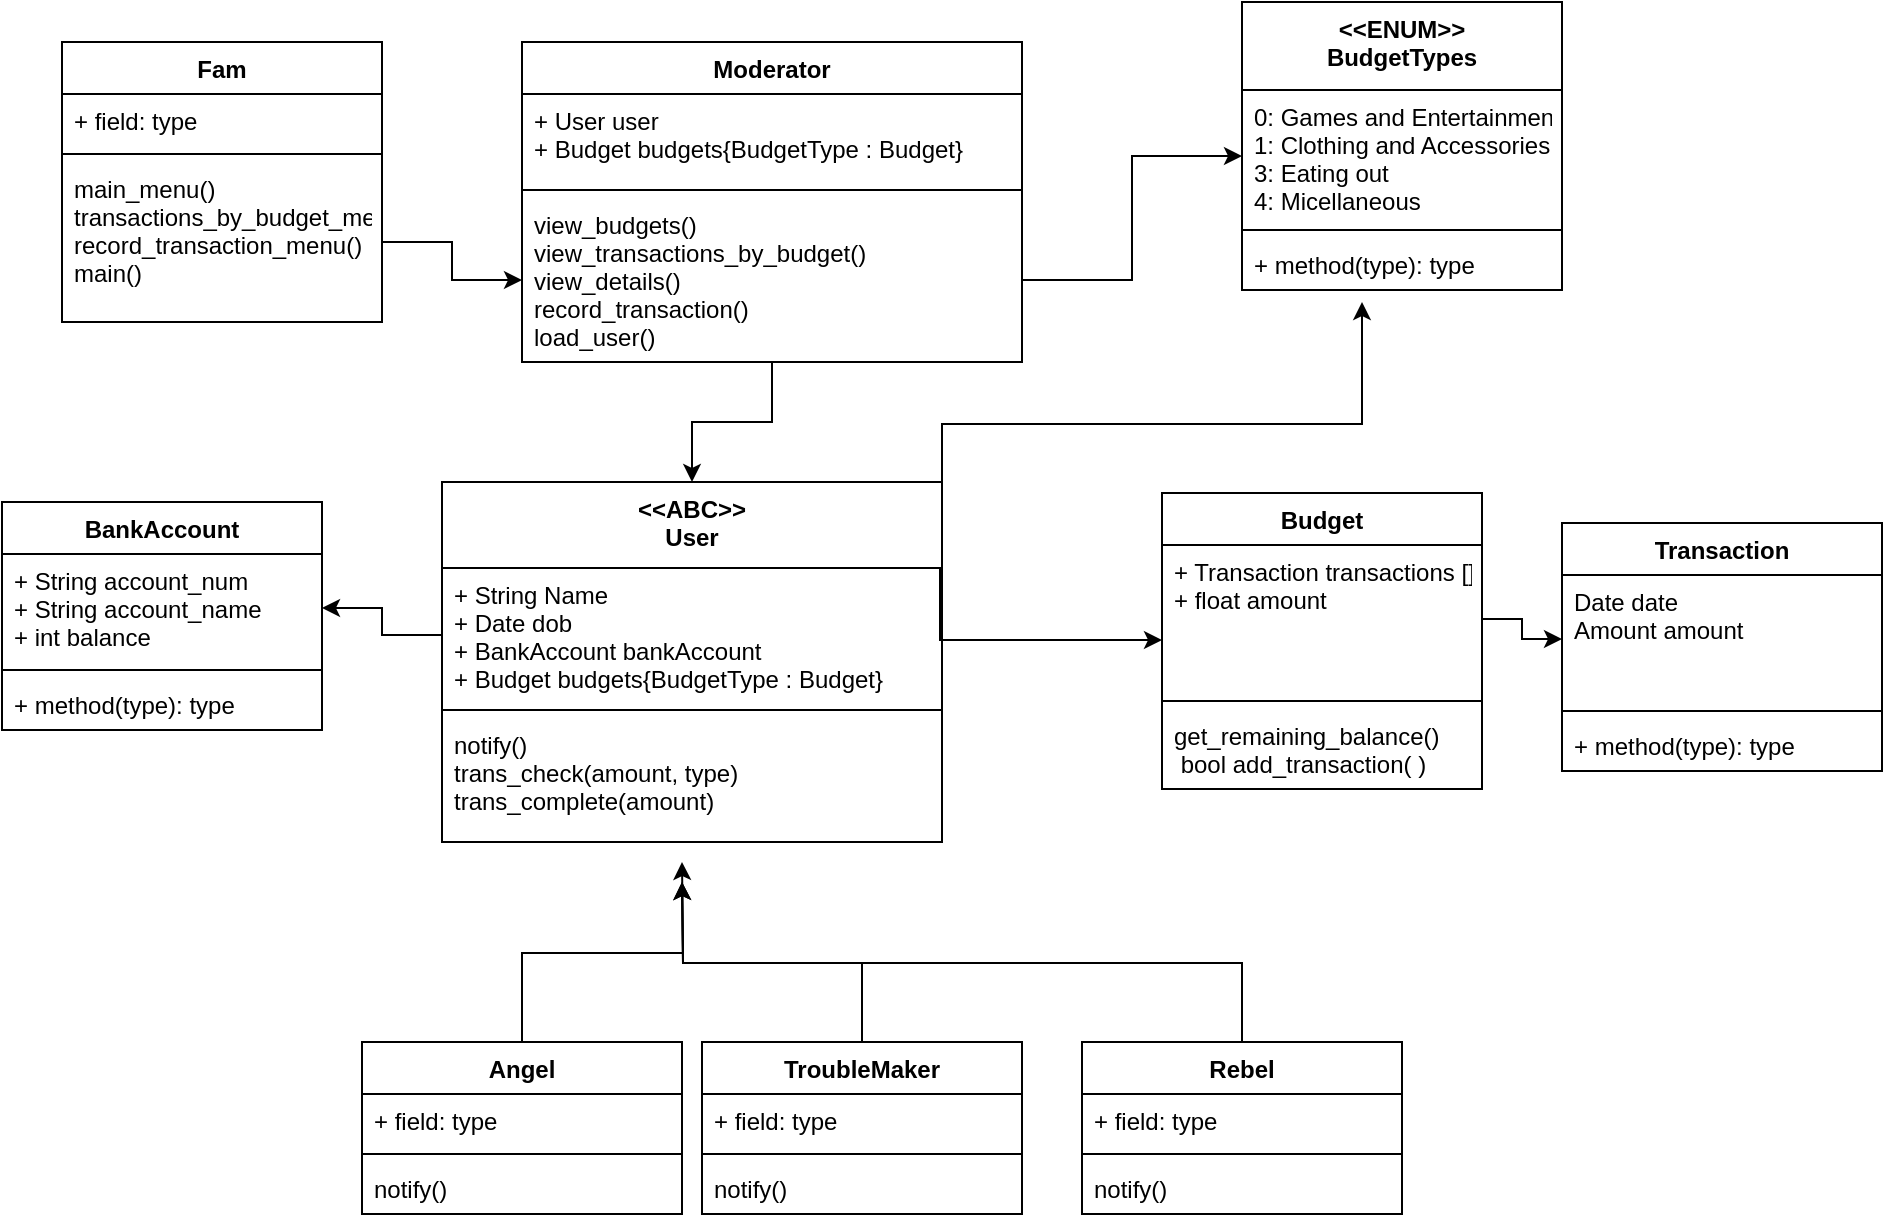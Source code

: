 <mxfile version="12.5.3" type="device"><diagram id="C5RBs43oDa-KdzZeNtuy" name="Page-1"><mxGraphModel dx="1911" dy="2355" grid="1" gridSize="10" guides="1" tooltips="1" connect="1" arrows="1" fold="1" page="1" pageScale="1" pageWidth="827" pageHeight="1169" math="0" shadow="0"><root><mxCell id="WIyWlLk6GJQsqaUBKTNV-0"/><mxCell id="WIyWlLk6GJQsqaUBKTNV-1" parent="WIyWlLk6GJQsqaUBKTNV-0"/><mxCell id="bdW23PgDb8BX2SDiu6Tc-0" value="Budget" style="swimlane;fontStyle=1;align=center;verticalAlign=top;childLayout=stackLayout;horizontal=1;startSize=26;horizontalStack=0;resizeParent=1;resizeParentMax=0;resizeLast=0;collapsible=1;marginBottom=0;" parent="WIyWlLk6GJQsqaUBKTNV-1" vertex="1"><mxGeometry x="370" y="135.5" width="160" height="148" as="geometry"/></mxCell><mxCell id="bdW23PgDb8BX2SDiu6Tc-1" value="+ Transaction transactions []&#10;+ float amount" style="text;strokeColor=none;fillColor=none;align=left;verticalAlign=top;spacingLeft=4;spacingRight=4;overflow=hidden;rotatable=0;points=[[0,0.5],[1,0.5]];portConstraint=eastwest;" parent="bdW23PgDb8BX2SDiu6Tc-0" vertex="1"><mxGeometry y="26" width="160" height="74" as="geometry"/></mxCell><mxCell id="bdW23PgDb8BX2SDiu6Tc-2" value="" style="line;strokeWidth=1;fillColor=none;align=left;verticalAlign=middle;spacingTop=-1;spacingLeft=3;spacingRight=3;rotatable=0;labelPosition=right;points=[];portConstraint=eastwest;" parent="bdW23PgDb8BX2SDiu6Tc-0" vertex="1"><mxGeometry y="100" width="160" height="8" as="geometry"/></mxCell><mxCell id="bdW23PgDb8BX2SDiu6Tc-3" value="get_remaining_balance()&#10; bool add_transaction( )" style="text;strokeColor=none;fillColor=none;align=left;verticalAlign=top;spacingLeft=4;spacingRight=4;overflow=hidden;rotatable=0;points=[[0,0.5],[1,0.5]];portConstraint=eastwest;" parent="bdW23PgDb8BX2SDiu6Tc-0" vertex="1"><mxGeometry y="108" width="160" height="40" as="geometry"/></mxCell><mxCell id="bdW23PgDb8BX2SDiu6Tc-8" value="Transaction" style="swimlane;fontStyle=1;align=center;verticalAlign=top;childLayout=stackLayout;horizontal=1;startSize=26;horizontalStack=0;resizeParent=1;resizeParentMax=0;resizeLast=0;collapsible=1;marginBottom=0;" parent="WIyWlLk6GJQsqaUBKTNV-1" vertex="1"><mxGeometry x="570" y="150.5" width="160" height="124" as="geometry"/></mxCell><mxCell id="bdW23PgDb8BX2SDiu6Tc-9" value="Date date&#10;Amount amount" style="text;strokeColor=none;fillColor=none;align=left;verticalAlign=top;spacingLeft=4;spacingRight=4;overflow=hidden;rotatable=0;points=[[0,0.5],[1,0.5]];portConstraint=eastwest;" parent="bdW23PgDb8BX2SDiu6Tc-8" vertex="1"><mxGeometry y="26" width="160" height="64" as="geometry"/></mxCell><mxCell id="bdW23PgDb8BX2SDiu6Tc-10" value="" style="line;strokeWidth=1;fillColor=none;align=left;verticalAlign=middle;spacingTop=-1;spacingLeft=3;spacingRight=3;rotatable=0;labelPosition=right;points=[];portConstraint=eastwest;" parent="bdW23PgDb8BX2SDiu6Tc-8" vertex="1"><mxGeometry y="90" width="160" height="8" as="geometry"/></mxCell><mxCell id="bdW23PgDb8BX2SDiu6Tc-11" value="+ method(type): type" style="text;strokeColor=none;fillColor=none;align=left;verticalAlign=top;spacingLeft=4;spacingRight=4;overflow=hidden;rotatable=0;points=[[0,0.5],[1,0.5]];portConstraint=eastwest;" parent="bdW23PgDb8BX2SDiu6Tc-8" vertex="1"><mxGeometry y="98" width="160" height="26" as="geometry"/></mxCell><mxCell id="bdW23PgDb8BX2SDiu6Tc-12" value="&lt;&lt;ABC&gt;&gt;&#10;User" style="swimlane;fontStyle=1;align=center;verticalAlign=top;childLayout=stackLayout;horizontal=1;startSize=43;horizontalStack=0;resizeParent=1;resizeParentMax=0;resizeLast=0;collapsible=1;marginBottom=0;" parent="WIyWlLk6GJQsqaUBKTNV-1" vertex="1"><mxGeometry x="10" y="130" width="250" height="180" as="geometry"/></mxCell><mxCell id="bdW23PgDb8BX2SDiu6Tc-13" value="+ String Name&#10;+ Date dob&#10;+ BankAccount bankAccount&#10;+ Budget budgets{BudgetType : Budget}" style="text;strokeColor=none;fillColor=none;align=left;verticalAlign=top;spacingLeft=4;spacingRight=4;overflow=hidden;rotatable=0;points=[[0,0.5],[1,0.5]];portConstraint=eastwest;" parent="bdW23PgDb8BX2SDiu6Tc-12" vertex="1"><mxGeometry y="43" width="250" height="67" as="geometry"/></mxCell><mxCell id="bdW23PgDb8BX2SDiu6Tc-14" value="" style="line;strokeWidth=1;fillColor=none;align=left;verticalAlign=middle;spacingTop=-1;spacingLeft=3;spacingRight=3;rotatable=0;labelPosition=right;points=[];portConstraint=eastwest;" parent="bdW23PgDb8BX2SDiu6Tc-12" vertex="1"><mxGeometry y="110" width="250" height="8" as="geometry"/></mxCell><mxCell id="bdW23PgDb8BX2SDiu6Tc-15" value="notify()&#10;trans_check(amount, type)&#10;trans_complete(amount)" style="text;strokeColor=none;fillColor=none;align=left;verticalAlign=top;spacingLeft=4;spacingRight=4;overflow=hidden;rotatable=0;points=[[0,0.5],[1,0.5]];portConstraint=eastwest;" parent="bdW23PgDb8BX2SDiu6Tc-12" vertex="1"><mxGeometry y="118" width="250" height="62" as="geometry"/></mxCell><mxCell id="rH2ORljAj0GJbyeZtTNq-0" style="edgeStyle=orthogonalEdgeStyle;rounded=0;orthogonalLoop=1;jettySize=auto;html=1;entryX=0.5;entryY=0;entryDx=0;entryDy=0;" parent="WIyWlLk6GJQsqaUBKTNV-1" source="bdW23PgDb8BX2SDiu6Tc-23" target="bdW23PgDb8BX2SDiu6Tc-12" edge="1"><mxGeometry relative="1" as="geometry"/></mxCell><mxCell id="hhc6vTRK89jWSYA3GCBl-0" style="edgeStyle=orthogonalEdgeStyle;rounded=0;orthogonalLoop=1;jettySize=auto;html=1;exitX=0.996;exitY=0.007;exitDx=0;exitDy=0;exitPerimeter=0;" parent="WIyWlLk6GJQsqaUBKTNV-1" source="bdW23PgDb8BX2SDiu6Tc-13" target="bdW23PgDb8BX2SDiu6Tc-0" edge="1"><mxGeometry relative="1" as="geometry"><Array as="points"><mxPoint x="259" y="209"/></Array></mxGeometry></mxCell><mxCell id="bdW23PgDb8BX2SDiu6Tc-23" value="Moderator" style="swimlane;fontStyle=1;align=center;verticalAlign=top;childLayout=stackLayout;horizontal=1;startSize=26;horizontalStack=0;resizeParent=1;resizeParentMax=0;resizeLast=0;collapsible=1;marginBottom=0;" parent="WIyWlLk6GJQsqaUBKTNV-1" vertex="1"><mxGeometry x="50" y="-90" width="250" height="160" as="geometry"/></mxCell><mxCell id="bdW23PgDb8BX2SDiu6Tc-24" value="+ User user&#10;+ Budget budgets{BudgetType : Budget}" style="text;strokeColor=none;fillColor=none;align=left;verticalAlign=top;spacingLeft=4;spacingRight=4;overflow=hidden;rotatable=0;points=[[0,0.5],[1,0.5]];portConstraint=eastwest;" parent="bdW23PgDb8BX2SDiu6Tc-23" vertex="1"><mxGeometry y="26" width="250" height="44" as="geometry"/></mxCell><mxCell id="bdW23PgDb8BX2SDiu6Tc-25" value="" style="line;strokeWidth=1;fillColor=none;align=left;verticalAlign=middle;spacingTop=-1;spacingLeft=3;spacingRight=3;rotatable=0;labelPosition=right;points=[];portConstraint=eastwest;" parent="bdW23PgDb8BX2SDiu6Tc-23" vertex="1"><mxGeometry y="70" width="250" height="8" as="geometry"/></mxCell><mxCell id="bdW23PgDb8BX2SDiu6Tc-26" value="view_budgets()&#10;view_transactions_by_budget()&#10;view_details()&#10;record_transaction()&#10;load_user()&#10;" style="text;strokeColor=none;fillColor=none;align=left;verticalAlign=top;spacingLeft=4;spacingRight=4;overflow=hidden;rotatable=0;points=[[0,0.5],[1,0.5]];portConstraint=eastwest;" parent="bdW23PgDb8BX2SDiu6Tc-23" vertex="1"><mxGeometry y="78" width="250" height="82" as="geometry"/></mxCell><mxCell id="bdW23PgDb8BX2SDiu6Tc-48" style="edgeStyle=orthogonalEdgeStyle;rounded=0;orthogonalLoop=1;jettySize=auto;html=1;exitX=0.5;exitY=0;exitDx=0;exitDy=0;" parent="WIyWlLk6GJQsqaUBKTNV-1" source="bdW23PgDb8BX2SDiu6Tc-35" edge="1"><mxGeometry relative="1" as="geometry"><mxPoint x="130" y="330" as="targetPoint"/></mxGeometry></mxCell><mxCell id="bdW23PgDb8BX2SDiu6Tc-35" value="TroubleMaker" style="swimlane;fontStyle=1;align=center;verticalAlign=top;childLayout=stackLayout;horizontal=1;startSize=26;horizontalStack=0;resizeParent=1;resizeParentMax=0;resizeLast=0;collapsible=1;marginBottom=0;" parent="WIyWlLk6GJQsqaUBKTNV-1" vertex="1"><mxGeometry x="140" y="410" width="160" height="86" as="geometry"/></mxCell><mxCell id="bdW23PgDb8BX2SDiu6Tc-36" value="+ field: type" style="text;strokeColor=none;fillColor=none;align=left;verticalAlign=top;spacingLeft=4;spacingRight=4;overflow=hidden;rotatable=0;points=[[0,0.5],[1,0.5]];portConstraint=eastwest;" parent="bdW23PgDb8BX2SDiu6Tc-35" vertex="1"><mxGeometry y="26" width="160" height="26" as="geometry"/></mxCell><mxCell id="bdW23PgDb8BX2SDiu6Tc-37" value="" style="line;strokeWidth=1;fillColor=none;align=left;verticalAlign=middle;spacingTop=-1;spacingLeft=3;spacingRight=3;rotatable=0;labelPosition=right;points=[];portConstraint=eastwest;" parent="bdW23PgDb8BX2SDiu6Tc-35" vertex="1"><mxGeometry y="52" width="160" height="8" as="geometry"/></mxCell><mxCell id="bdW23PgDb8BX2SDiu6Tc-38" value="notify()" style="text;strokeColor=none;fillColor=none;align=left;verticalAlign=top;spacingLeft=4;spacingRight=4;overflow=hidden;rotatable=0;points=[[0,0.5],[1,0.5]];portConstraint=eastwest;" parent="bdW23PgDb8BX2SDiu6Tc-35" vertex="1"><mxGeometry y="60" width="160" height="26" as="geometry"/></mxCell><mxCell id="bdW23PgDb8BX2SDiu6Tc-50" style="edgeStyle=orthogonalEdgeStyle;rounded=0;orthogonalLoop=1;jettySize=auto;html=1;exitX=0.5;exitY=0;exitDx=0;exitDy=0;" parent="WIyWlLk6GJQsqaUBKTNV-1" source="bdW23PgDb8BX2SDiu6Tc-39" edge="1"><mxGeometry relative="1" as="geometry"><mxPoint x="130" y="330" as="targetPoint"/></mxGeometry></mxCell><mxCell id="bdW23PgDb8BX2SDiu6Tc-39" value="Rebel" style="swimlane;fontStyle=1;align=center;verticalAlign=top;childLayout=stackLayout;horizontal=1;startSize=26;horizontalStack=0;resizeParent=1;resizeParentMax=0;resizeLast=0;collapsible=1;marginBottom=0;" parent="WIyWlLk6GJQsqaUBKTNV-1" vertex="1"><mxGeometry x="330" y="410" width="160" height="86" as="geometry"/></mxCell><mxCell id="bdW23PgDb8BX2SDiu6Tc-40" value="+ field: type" style="text;strokeColor=none;fillColor=none;align=left;verticalAlign=top;spacingLeft=4;spacingRight=4;overflow=hidden;rotatable=0;points=[[0,0.5],[1,0.5]];portConstraint=eastwest;" parent="bdW23PgDb8BX2SDiu6Tc-39" vertex="1"><mxGeometry y="26" width="160" height="26" as="geometry"/></mxCell><mxCell id="bdW23PgDb8BX2SDiu6Tc-41" value="" style="line;strokeWidth=1;fillColor=none;align=left;verticalAlign=middle;spacingTop=-1;spacingLeft=3;spacingRight=3;rotatable=0;labelPosition=right;points=[];portConstraint=eastwest;" parent="bdW23PgDb8BX2SDiu6Tc-39" vertex="1"><mxGeometry y="52" width="160" height="8" as="geometry"/></mxCell><mxCell id="bdW23PgDb8BX2SDiu6Tc-42" value="notify()" style="text;strokeColor=none;fillColor=none;align=left;verticalAlign=top;spacingLeft=4;spacingRight=4;overflow=hidden;rotatable=0;points=[[0,0.5],[1,0.5]];portConstraint=eastwest;" parent="bdW23PgDb8BX2SDiu6Tc-39" vertex="1"><mxGeometry y="60" width="160" height="26" as="geometry"/></mxCell><mxCell id="bdW23PgDb8BX2SDiu6Tc-51" style="edgeStyle=orthogonalEdgeStyle;rounded=0;orthogonalLoop=1;jettySize=auto;html=1;exitX=0.5;exitY=0;exitDx=0;exitDy=0;" parent="WIyWlLk6GJQsqaUBKTNV-1" source="bdW23PgDb8BX2SDiu6Tc-43" edge="1"><mxGeometry relative="1" as="geometry"><mxPoint x="130" y="320" as="targetPoint"/></mxGeometry></mxCell><mxCell id="bdW23PgDb8BX2SDiu6Tc-43" value="Angel" style="swimlane;fontStyle=1;align=center;verticalAlign=top;childLayout=stackLayout;horizontal=1;startSize=26;horizontalStack=0;resizeParent=1;resizeParentMax=0;resizeLast=0;collapsible=1;marginBottom=0;" parent="WIyWlLk6GJQsqaUBKTNV-1" vertex="1"><mxGeometry x="-30" y="410" width="160" height="86" as="geometry"/></mxCell><mxCell id="bdW23PgDb8BX2SDiu6Tc-44" value="+ field: type" style="text;strokeColor=none;fillColor=none;align=left;verticalAlign=top;spacingLeft=4;spacingRight=4;overflow=hidden;rotatable=0;points=[[0,0.5],[1,0.5]];portConstraint=eastwest;" parent="bdW23PgDb8BX2SDiu6Tc-43" vertex="1"><mxGeometry y="26" width="160" height="26" as="geometry"/></mxCell><mxCell id="bdW23PgDb8BX2SDiu6Tc-45" value="" style="line;strokeWidth=1;fillColor=none;align=left;verticalAlign=middle;spacingTop=-1;spacingLeft=3;spacingRight=3;rotatable=0;labelPosition=right;points=[];portConstraint=eastwest;" parent="bdW23PgDb8BX2SDiu6Tc-43" vertex="1"><mxGeometry y="52" width="160" height="8" as="geometry"/></mxCell><mxCell id="bdW23PgDb8BX2SDiu6Tc-46" value="notify()" style="text;strokeColor=none;fillColor=none;align=left;verticalAlign=top;spacingLeft=4;spacingRight=4;overflow=hidden;rotatable=0;points=[[0,0.5],[1,0.5]];portConstraint=eastwest;" parent="bdW23PgDb8BX2SDiu6Tc-43" vertex="1"><mxGeometry y="60" width="160" height="26" as="geometry"/></mxCell><mxCell id="bdW23PgDb8BX2SDiu6Tc-52" value="BankAccount" style="swimlane;fontStyle=1;align=center;verticalAlign=top;childLayout=stackLayout;horizontal=1;startSize=26;horizontalStack=0;resizeParent=1;resizeParentMax=0;resizeLast=0;collapsible=1;marginBottom=0;" parent="WIyWlLk6GJQsqaUBKTNV-1" vertex="1"><mxGeometry x="-210" y="140" width="160" height="114" as="geometry"/></mxCell><mxCell id="bdW23PgDb8BX2SDiu6Tc-53" value="+ String account_num&#10;+ String account_name&#10;+ int balance&#10;" style="text;strokeColor=none;fillColor=none;align=left;verticalAlign=top;spacingLeft=4;spacingRight=4;overflow=hidden;rotatable=0;points=[[0,0.5],[1,0.5]];portConstraint=eastwest;" parent="bdW23PgDb8BX2SDiu6Tc-52" vertex="1"><mxGeometry y="26" width="160" height="54" as="geometry"/></mxCell><mxCell id="bdW23PgDb8BX2SDiu6Tc-54" value="" style="line;strokeWidth=1;fillColor=none;align=left;verticalAlign=middle;spacingTop=-1;spacingLeft=3;spacingRight=3;rotatable=0;labelPosition=right;points=[];portConstraint=eastwest;" parent="bdW23PgDb8BX2SDiu6Tc-52" vertex="1"><mxGeometry y="80" width="160" height="8" as="geometry"/></mxCell><mxCell id="bdW23PgDb8BX2SDiu6Tc-55" value="+ method(type): type" style="text;strokeColor=none;fillColor=none;align=left;verticalAlign=top;spacingLeft=4;spacingRight=4;overflow=hidden;rotatable=0;points=[[0,0.5],[1,0.5]];portConstraint=eastwest;" parent="bdW23PgDb8BX2SDiu6Tc-52" vertex="1"><mxGeometry y="88" width="160" height="26" as="geometry"/></mxCell><mxCell id="bdW23PgDb8BX2SDiu6Tc-61" value="Fam" style="swimlane;fontStyle=1;align=center;verticalAlign=top;childLayout=stackLayout;horizontal=1;startSize=26;horizontalStack=0;resizeParent=1;resizeParentMax=0;resizeLast=0;collapsible=1;marginBottom=0;" parent="WIyWlLk6GJQsqaUBKTNV-1" vertex="1"><mxGeometry x="-180" y="-90" width="160" height="140" as="geometry"/></mxCell><mxCell id="bdW23PgDb8BX2SDiu6Tc-62" value="+ field: type" style="text;strokeColor=none;fillColor=none;align=left;verticalAlign=top;spacingLeft=4;spacingRight=4;overflow=hidden;rotatable=0;points=[[0,0.5],[1,0.5]];portConstraint=eastwest;" parent="bdW23PgDb8BX2SDiu6Tc-61" vertex="1"><mxGeometry y="26" width="160" height="26" as="geometry"/></mxCell><mxCell id="bdW23PgDb8BX2SDiu6Tc-63" value="" style="line;strokeWidth=1;fillColor=none;align=left;verticalAlign=middle;spacingTop=-1;spacingLeft=3;spacingRight=3;rotatable=0;labelPosition=right;points=[];portConstraint=eastwest;" parent="bdW23PgDb8BX2SDiu6Tc-61" vertex="1"><mxGeometry y="52" width="160" height="8" as="geometry"/></mxCell><mxCell id="bdW23PgDb8BX2SDiu6Tc-64" value="main_menu()&#10;transactions_by_budget_menu()&#10;record_transaction_menu()&#10;main()" style="text;strokeColor=none;fillColor=none;align=left;verticalAlign=top;spacingLeft=4;spacingRight=4;overflow=hidden;rotatable=0;points=[[0,0.5],[1,0.5]];portConstraint=eastwest;" parent="bdW23PgDb8BX2SDiu6Tc-61" vertex="1"><mxGeometry y="60" width="160" height="80" as="geometry"/></mxCell><mxCell id="VrBqJjDWyYgU377xudqn-3" value="&lt;&lt;ENUM&gt;&gt;&#10;BudgetTypes" style="swimlane;fontStyle=1;align=center;verticalAlign=top;childLayout=stackLayout;horizontal=1;startSize=44;horizontalStack=0;resizeParent=1;resizeParentMax=0;resizeLast=0;collapsible=1;marginBottom=0;" parent="WIyWlLk6GJQsqaUBKTNV-1" vertex="1"><mxGeometry x="410" y="-110" width="160" height="144" as="geometry"/></mxCell><mxCell id="VrBqJjDWyYgU377xudqn-4" value="0: Games and Entertainment&#10;1: Clothing and Accessories&#10;3: Eating out&#10;4: Micellaneous" style="text;strokeColor=none;fillColor=none;align=left;verticalAlign=top;spacingLeft=4;spacingRight=4;overflow=hidden;rotatable=0;points=[[0,0.5],[1,0.5]];portConstraint=eastwest;" parent="VrBqJjDWyYgU377xudqn-3" vertex="1"><mxGeometry y="44" width="160" height="66" as="geometry"/></mxCell><mxCell id="VrBqJjDWyYgU377xudqn-5" value="" style="line;strokeWidth=1;fillColor=none;align=left;verticalAlign=middle;spacingTop=-1;spacingLeft=3;spacingRight=3;rotatable=0;labelPosition=right;points=[];portConstraint=eastwest;" parent="VrBqJjDWyYgU377xudqn-3" vertex="1"><mxGeometry y="110" width="160" height="8" as="geometry"/></mxCell><mxCell id="VrBqJjDWyYgU377xudqn-6" value="+ method(type): type" style="text;strokeColor=none;fillColor=none;align=left;verticalAlign=top;spacingLeft=4;spacingRight=4;overflow=hidden;rotatable=0;points=[[0,0.5],[1,0.5]];portConstraint=eastwest;" parent="VrBqJjDWyYgU377xudqn-3" vertex="1"><mxGeometry y="118" width="160" height="26" as="geometry"/></mxCell><mxCell id="rH2ORljAj0GJbyeZtTNq-1" style="edgeStyle=orthogonalEdgeStyle;rounded=0;orthogonalLoop=1;jettySize=auto;html=1;exitX=1;exitY=0.5;exitDx=0;exitDy=0;entryX=0;entryY=0.5;entryDx=0;entryDy=0;" parent="WIyWlLk6GJQsqaUBKTNV-1" source="bdW23PgDb8BX2SDiu6Tc-64" target="bdW23PgDb8BX2SDiu6Tc-26" edge="1"><mxGeometry relative="1" as="geometry"/></mxCell><mxCell id="rH2ORljAj0GJbyeZtTNq-2" style="edgeStyle=orthogonalEdgeStyle;rounded=0;orthogonalLoop=1;jettySize=auto;html=1;exitX=1;exitY=0.5;exitDx=0;exitDy=0;entryX=0;entryY=0.5;entryDx=0;entryDy=0;" parent="WIyWlLk6GJQsqaUBKTNV-1" source="bdW23PgDb8BX2SDiu6Tc-26" target="VrBqJjDWyYgU377xudqn-4" edge="1"><mxGeometry relative="1" as="geometry"/></mxCell><mxCell id="rH2ORljAj0GJbyeZtTNq-5" style="edgeStyle=orthogonalEdgeStyle;rounded=0;orthogonalLoop=1;jettySize=auto;html=1;exitX=1;exitY=0.5;exitDx=0;exitDy=0;" parent="WIyWlLk6GJQsqaUBKTNV-1" source="bdW23PgDb8BX2SDiu6Tc-1" target="bdW23PgDb8BX2SDiu6Tc-9" edge="1"><mxGeometry relative="1" as="geometry"/></mxCell><mxCell id="rH2ORljAj0GJbyeZtTNq-6" style="edgeStyle=orthogonalEdgeStyle;rounded=0;orthogonalLoop=1;jettySize=auto;html=1;exitX=0;exitY=0.5;exitDx=0;exitDy=0;entryX=1;entryY=0.5;entryDx=0;entryDy=0;" parent="WIyWlLk6GJQsqaUBKTNV-1" source="bdW23PgDb8BX2SDiu6Tc-13" target="bdW23PgDb8BX2SDiu6Tc-53" edge="1"><mxGeometry relative="1" as="geometry"/></mxCell><mxCell id="srcHo_-LhcnLJNRPRuXO-1" style="edgeStyle=orthogonalEdgeStyle;rounded=0;orthogonalLoop=1;jettySize=auto;html=1;exitX=1;exitY=0;exitDx=0;exitDy=0;" edge="1" parent="WIyWlLk6GJQsqaUBKTNV-1" source="bdW23PgDb8BX2SDiu6Tc-12"><mxGeometry relative="1" as="geometry"><mxPoint x="470" y="40" as="targetPoint"/><Array as="points"><mxPoint x="260" y="101"/><mxPoint x="470" y="101"/></Array></mxGeometry></mxCell></root></mxGraphModel></diagram></mxfile>